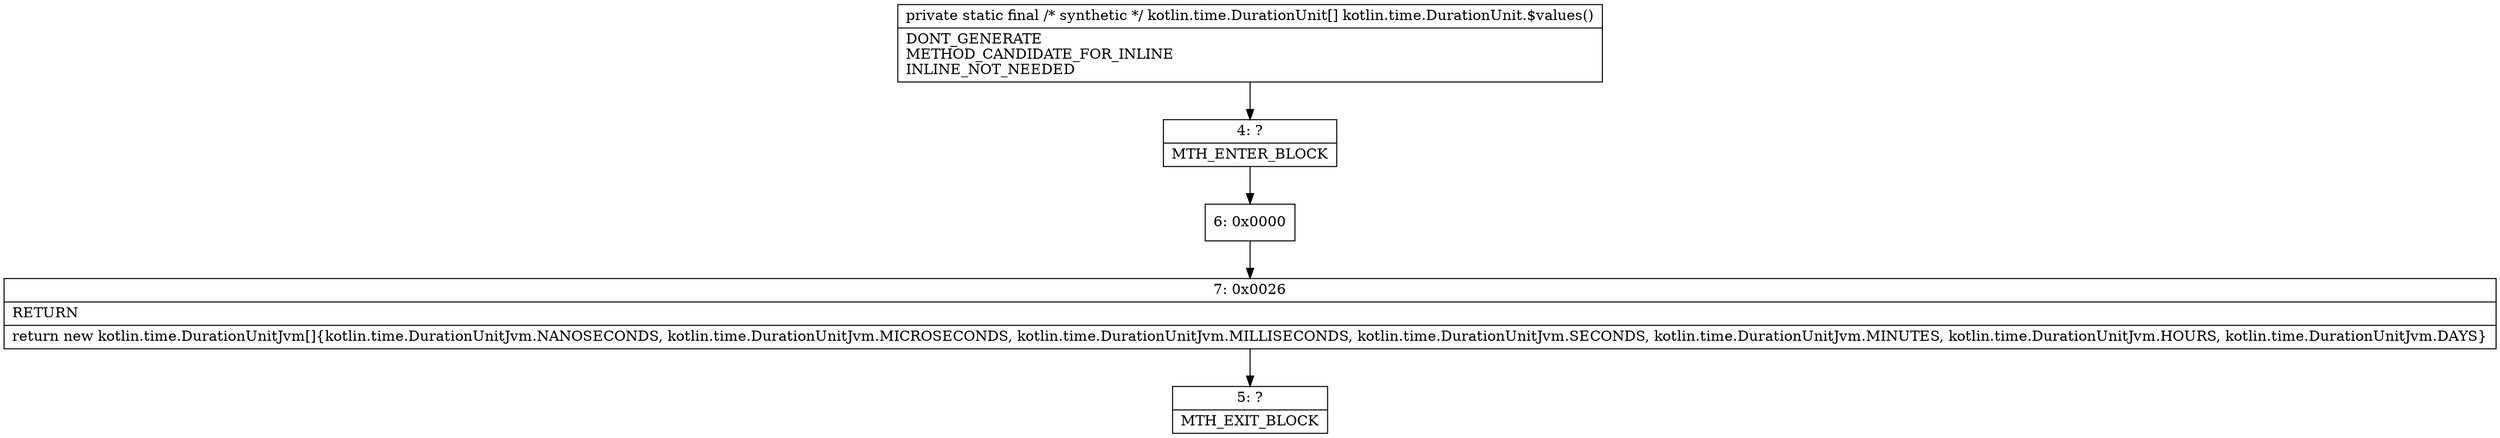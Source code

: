 digraph "CFG forkotlin.time.DurationUnit.$values()[Lkotlin\/time\/DurationUnit;" {
Node_4 [shape=record,label="{4\:\ ?|MTH_ENTER_BLOCK\l}"];
Node_6 [shape=record,label="{6\:\ 0x0000}"];
Node_7 [shape=record,label="{7\:\ 0x0026|RETURN\l|return new kotlin.time.DurationUnitJvm[]\{kotlin.time.DurationUnitJvm.NANOSECONDS, kotlin.time.DurationUnitJvm.MICROSECONDS, kotlin.time.DurationUnitJvm.MILLISECONDS, kotlin.time.DurationUnitJvm.SECONDS, kotlin.time.DurationUnitJvm.MINUTES, kotlin.time.DurationUnitJvm.HOURS, kotlin.time.DurationUnitJvm.DAYS\}\l}"];
Node_5 [shape=record,label="{5\:\ ?|MTH_EXIT_BLOCK\l}"];
MethodNode[shape=record,label="{private static final \/* synthetic *\/ kotlin.time.DurationUnit[] kotlin.time.DurationUnit.$values()  | DONT_GENERATE\lMETHOD_CANDIDATE_FOR_INLINE\lINLINE_NOT_NEEDED\l}"];
MethodNode -> Node_4;Node_4 -> Node_6;
Node_6 -> Node_7;
Node_7 -> Node_5;
}

